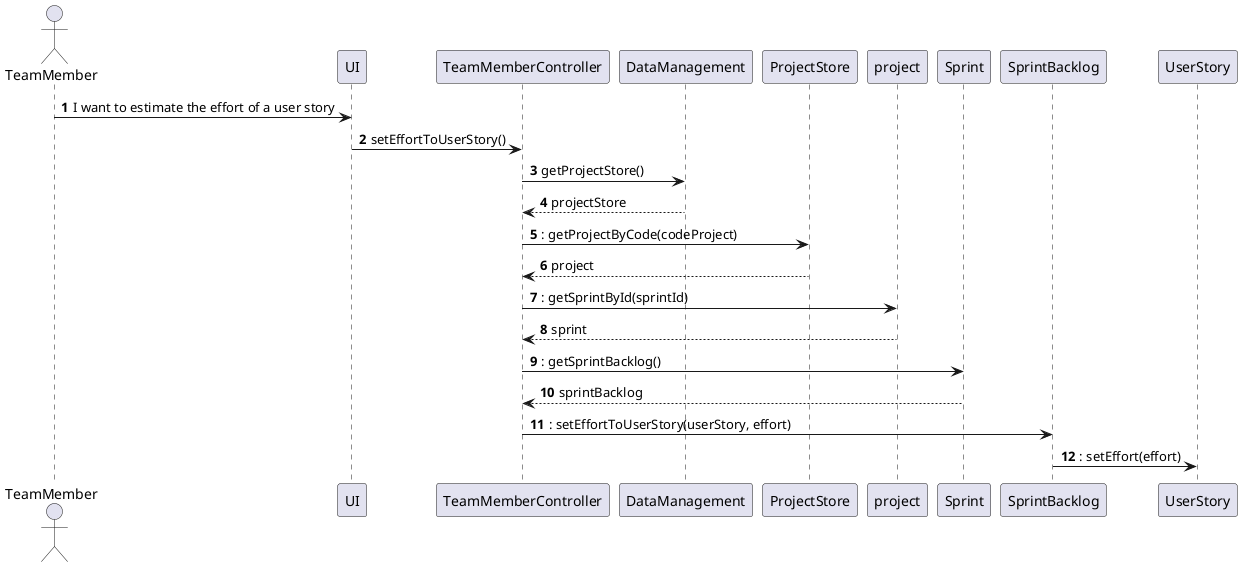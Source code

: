 @startuml
autonumber
actor TeamMember
participant UI
participant TeamMemberController
participant DataManagement
participant ProjectStore
participant project
participant Sprint
participant SprintBacklog

TeamMember -> UI : I want to estimate the effort of a user story
UI -> TeamMemberController : setEffortToUserStory()
TeamMemberController -> DataManagement : getProjectStore()
TeamMemberController <-- DataManagement : projectStore
TeamMemberController -> ProjectStore : : getProjectByCode(codeProject)
TeamMemberController <-- ProjectStore : project
TeamMemberController ->  project : : getSprintById(sprintId)
TeamMemberController <-- project : sprint
TeamMemberController -> Sprint : : getSprintBacklog()
TeamMemberController <-- Sprint : sprintBacklog
TeamMemberController -> SprintBacklog : : setEffortToUserStory(userStory, effort)
SprintBacklog -> UserStory : : setEffort(effort)

@enduml